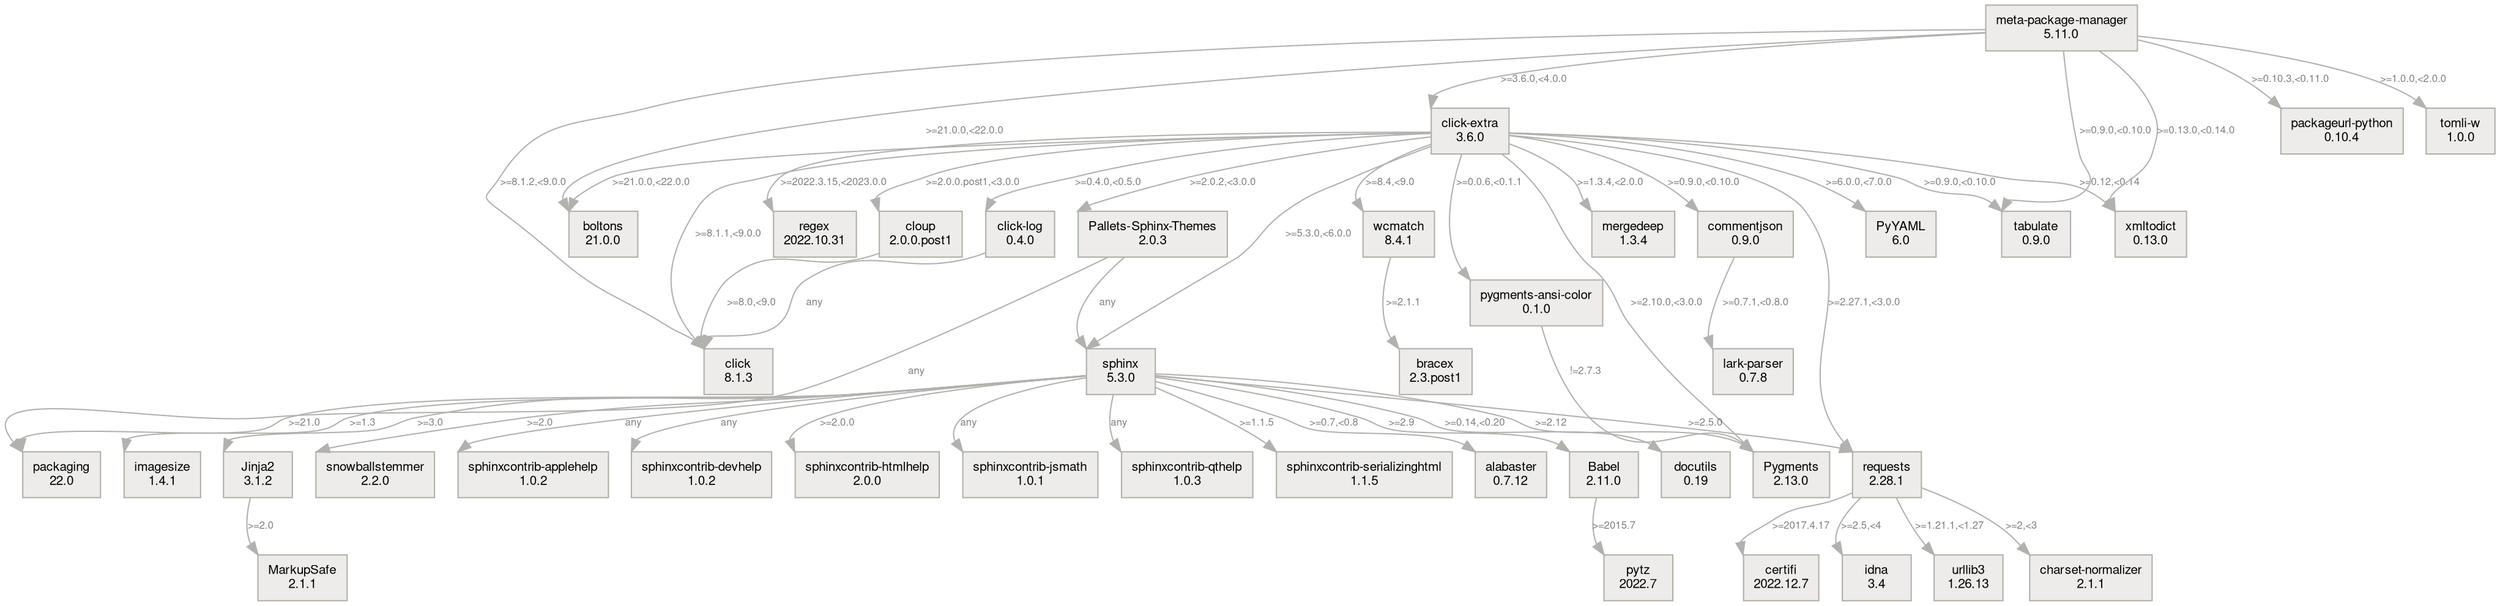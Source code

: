 digraph {
    fontname="Helvetica,Arial,sans-serif"
                node [
                    style=filled
                    shape=box
                    fontname="Helvetica,Arial,sans-serif"
                    fontsize=10
                    color="#b2afa7"
                    fillcolor="#edeceb"
                ]
                edge [
                    headport=nw
                    fontname="Helvetica,Arial,sans-serif"
                    fontsize=8
                    color="#b2b1ae"
                    fontcolor="#00000080"
                ]
    "charset-normalizer" [label="charset-normalizer\n2.1.1"]
    "click-extra" -> "click-log" [label=">=0.4.0,<0.5.0"]
    "click-extra" -> "pallets-sphinx-themes" [label=">=2.0.2,<3.0.0"]
    "click-extra" -> "pygments-ansi-color" [label=">=0.0.6,<0.1.1"]
    "click-extra" -> boltons [label=">=21.0.0,<22.0.0"]
    "click-extra" -> click [label=">=8.1.1,<9.0.0"]
    "click-extra" -> cloup [label=">=2.0.0.post1,<3.0.0"]
    "click-extra" -> commentjson [label=">=0.9.0,<0.10.0"]
    "click-extra" -> mergedeep [label=">=1.3.4,<2.0.0"]
    "click-extra" -> pygments [label=">=2.10.0,<3.0.0"]
    "click-extra" -> pyyaml [label=">=6.0.0,<7.0.0"]
    "click-extra" -> regex [label=">=2022.3.15,<2023.0.0"]
    "click-extra" -> requests [label=">=2.27.1,<3.0.0"]
    "click-extra" -> sphinx [label=">=5.3.0,<6.0.0"]
    "click-extra" -> tabulate [label=">=0.9.0,<0.10.0"]
    "click-extra" -> wcmatch [label=">=8.4,<9.0"]
    "click-extra" -> xmltodict [label=">=0.12,<0.14"]
    "click-extra" [label="click-extra\n3.6.0"]
    "click-log" -> click [label=any]
    "click-log" [label="click-log\n0.4.0"]
    "lark-parser" [label="lark-parser\n0.7.8"]
    "meta-package-manager" -> "click-extra" [label=">=3.6.0,<4.0.0"]
    "meta-package-manager" -> "packageurl-python" [label=">=0.10.3,<0.11.0"]
    "meta-package-manager" -> "tomli-w" [label=">=1.0.0,<2.0.0"]
    "meta-package-manager" -> boltons [label=">=21.0.0,<22.0.0"]
    "meta-package-manager" -> click [label=">=8.1.2,<9.0.0"]
    "meta-package-manager" -> tabulate [label=">=0.9.0,<0.10.0"]
    "meta-package-manager" -> xmltodict [label=">=0.13.0,<0.14.0"]
    "meta-package-manager" [label="meta-package-manager\n5.11.0"]
    "packageurl-python" [label="packageurl-python\n0.10.4"]
    "pallets-sphinx-themes" -> packaging [label=any]
    "pallets-sphinx-themes" -> sphinx [label=any]
    "pallets-sphinx-themes" [label="Pallets-Sphinx-Themes\n2.0.3"]
    "pygments-ansi-color" -> pygments [label="!=2.7.3"]
    "pygments-ansi-color" [label="pygments-ansi-color\n0.1.0"]
    "sphinxcontrib-applehelp" [label="sphinxcontrib-applehelp\n1.0.2"]
    "sphinxcontrib-devhelp" [label="sphinxcontrib-devhelp\n1.0.2"]
    "sphinxcontrib-htmlhelp" [label="sphinxcontrib-htmlhelp\n2.0.0"]
    "sphinxcontrib-jsmath" [label="sphinxcontrib-jsmath\n1.0.1"]
    "sphinxcontrib-qthelp" [label="sphinxcontrib-qthelp\n1.0.3"]
    "sphinxcontrib-serializinghtml" [label="sphinxcontrib-serializinghtml\n1.1.5"]
    "tomli-w" [label="tomli-w\n1.0.0"]
    alabaster [label="alabaster\n0.7.12"]
    babel -> pytz [label=">=2015.7"]
    babel [label="Babel\n2.11.0"]
    boltons [label="boltons\n21.0.0"]
    bracex [label="bracex\n2.3.post1"]
    certifi [label="certifi\n2022.12.7"]
    click [label="click\n8.1.3"]
    cloup -> click [label=">=8.0,<9.0"]
    cloup [label="cloup\n2.0.0.post1"]
    commentjson -> "lark-parser" [label=">=0.7.1,<0.8.0"]
    commentjson [label="commentjson\n0.9.0"]
    docutils [label="docutils\n0.19"]
    idna [label="idna\n3.4"]
    imagesize [label="imagesize\n1.4.1"]
    jinja2 -> markupsafe [label=">=2.0"]
    jinja2 [label="Jinja2\n3.1.2"]
    markupsafe [label="MarkupSafe\n2.1.1"]
    mergedeep [label="mergedeep\n1.3.4"]
    packaging [label="packaging\n22.0"]
    pygments [label="Pygments\n2.13.0"]
    pytz [label="pytz\n2022.7"]
    pyyaml [label="PyYAML\n6.0"]
    regex [label="regex\n2022.10.31"]
    requests -> "charset-normalizer" [label=">=2,<3"]
    requests -> certifi [label=">=2017.4.17"]
    requests -> idna [label=">=2.5,<4"]
    requests -> urllib3 [label=">=1.21.1,<1.27"]
    requests [label="requests\n2.28.1"]
    snowballstemmer [label="snowballstemmer\n2.2.0"]
    sphinx -> "sphinxcontrib-applehelp" [label=any]
    sphinx -> "sphinxcontrib-devhelp" [label=any]
    sphinx -> "sphinxcontrib-htmlhelp" [label=">=2.0.0"]
    sphinx -> "sphinxcontrib-jsmath" [label=any]
    sphinx -> "sphinxcontrib-qthelp" [label=any]
    sphinx -> "sphinxcontrib-serializinghtml" [label=">=1.1.5"]
    sphinx -> alabaster [label=">=0.7,<0.8"]
    sphinx -> babel [label=">=2.9"]
    sphinx -> docutils [label=">=0.14,<0.20"]
    sphinx -> imagesize [label=">=1.3"]
    sphinx -> jinja2 [label=">=3.0"]
    sphinx -> packaging [label=">=21.0"]
    sphinx -> pygments [label=">=2.12"]
    sphinx -> requests [label=">=2.5.0"]
    sphinx -> snowballstemmer [label=">=2.0"]
    sphinx [label="sphinx\n5.3.0"]
    tabulate [label="tabulate\n0.9.0"]
    urllib3 [label="urllib3\n1.26.13"]
    wcmatch -> bracex [label=">=2.1.1"]
    wcmatch [label="wcmatch\n8.4.1"]
    xmltodict [label="xmltodict\n0.13.0"]
}